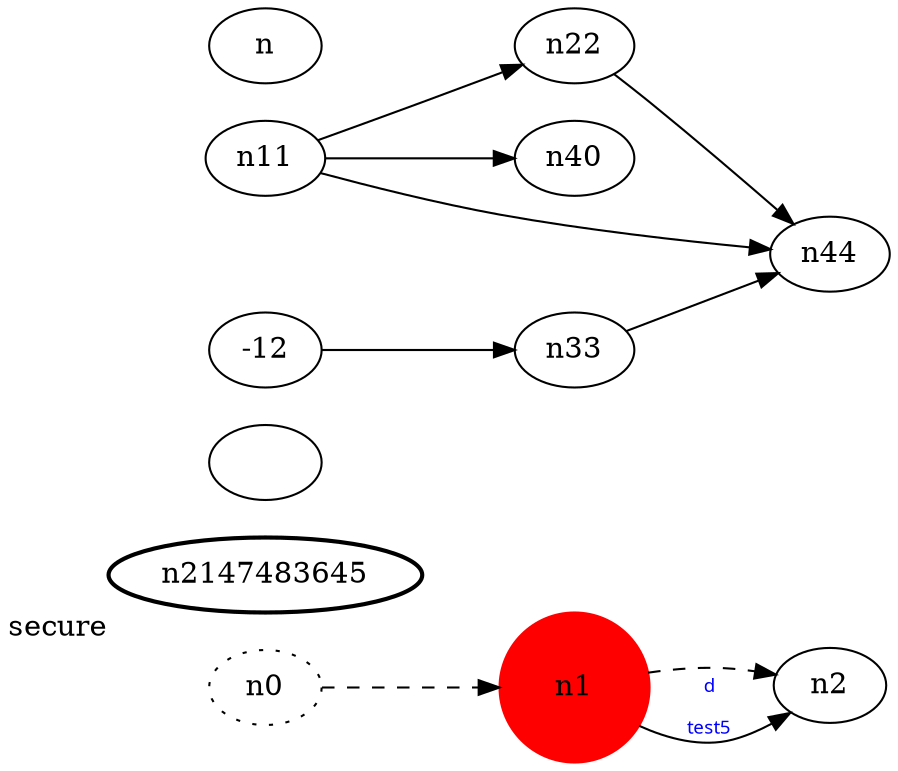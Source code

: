digraph test5 {
	rankdir=LR;
	fontcolor=blue; /* c0; c1; c0 -- c1 */
	n0 [style=dotted, fillcolor="#123456"]; // c2; c3; c3 -- c3
	n1 [height=1, width=1, color=red, style=filled];
	n2147483645 [style=bold, xlabel="secure"];󠁖
	n0 -> n1 -> n2[style=dashed];
	n1 -> n2 [fontname="comic sans", label="d\n\l\G", fontcolor=blue, fontsize=9];
	n11 -> n22;
	n11 -> n40;
	n11 -> n44;
	n-12 -> n33;
	n22 -> n44;
	n33 -> n44;
}
